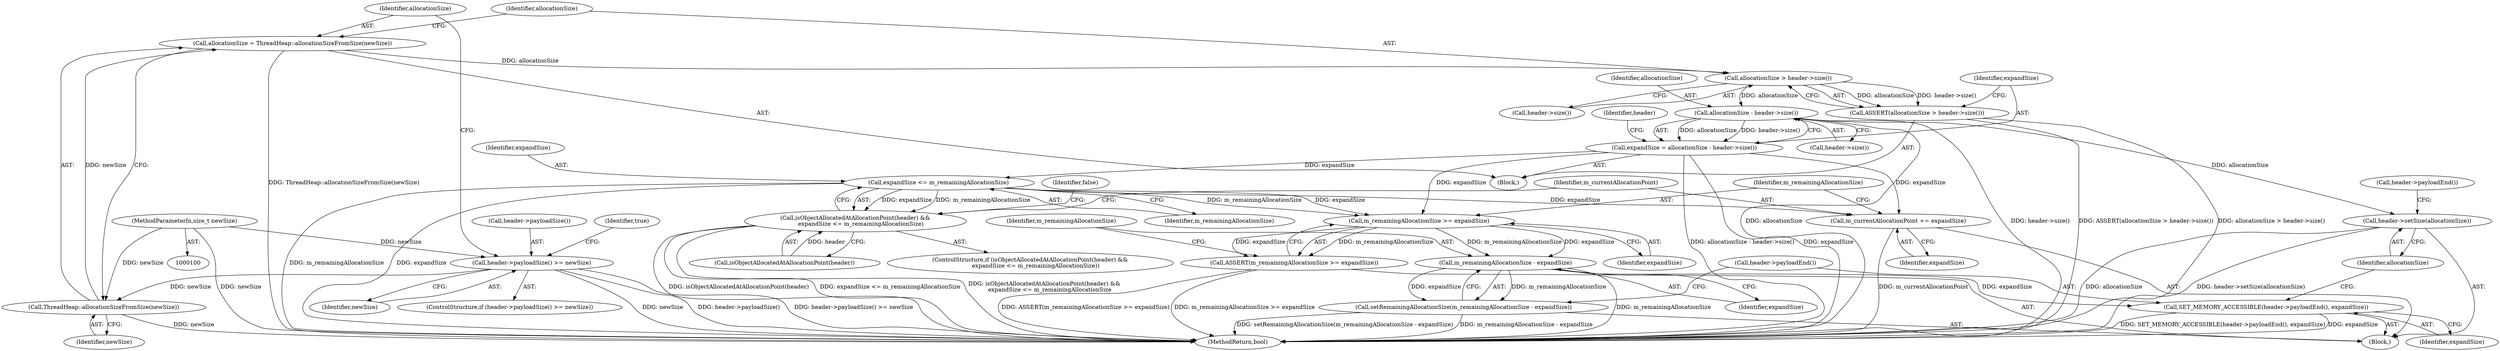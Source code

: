 digraph "0_Chrome_0749ec24fae74ec32d0567eef0e5ec43c84dbcb9_5@API" {
"1000117" [label="(Call,allocationSize > header->size())"];
"1000112" [label="(Call,allocationSize = ThreadHeap::allocationSizeFromSize(newSize))"];
"1000114" [label="(Call,ThreadHeap::allocationSizeFromSize(newSize))"];
"1000106" [label="(Call,header->payloadSize() >= newSize)"];
"1000102" [label="(MethodParameterIn,size_t newSize)"];
"1000116" [label="(Call,ASSERT(allocationSize > header->size()))"];
"1000123" [label="(Call,allocationSize - header->size())"];
"1000121" [label="(Call,expandSize = allocationSize - header->size())"];
"1000130" [label="(Call,expandSize <= m_remainingAllocationSize)"];
"1000127" [label="(Call,isObjectAllocatedAtAllocationPoint(header) &&\n      expandSize <= m_remainingAllocationSize)"];
"1000134" [label="(Call,m_currentAllocationPoint += expandSize)"];
"1000138" [label="(Call,m_remainingAllocationSize >= expandSize)"];
"1000137" [label="(Call,ASSERT(m_remainingAllocationSize >= expandSize))"];
"1000142" [label="(Call,m_remainingAllocationSize - expandSize)"];
"1000141" [label="(Call,setRemainingAllocationSize(m_remainingAllocationSize - expandSize))"];
"1000145" [label="(Call,SET_MEMORY_ACCESSIBLE(header->payloadEnd(), expandSize))"];
"1000148" [label="(Call,header->setSize(allocationSize))"];
"1000141" [label="(Call,setRemainingAllocationSize(m_remainingAllocationSize - expandSize))"];
"1000117" [label="(Call,allocationSize > header->size())"];
"1000119" [label="(Call,header->size())"];
"1000138" [label="(Call,m_remainingAllocationSize >= expandSize)"];
"1000105" [label="(ControlStructure,if (header->payloadSize() >= newSize))"];
"1000140" [label="(Identifier,expandSize)"];
"1000142" [label="(Call,m_remainingAllocationSize - expandSize)"];
"1000110" [label="(Identifier,true)"];
"1000153" [label="(Call,header->payloadEnd())"];
"1000103" [label="(Block,)"];
"1000108" [label="(Identifier,newSize)"];
"1000115" [label="(Identifier,newSize)"];
"1000123" [label="(Call,allocationSize - header->size())"];
"1000118" [label="(Identifier,allocationSize)"];
"1000136" [label="(Identifier,expandSize)"];
"1000129" [label="(Identifier,header)"];
"1000135" [label="(Identifier,m_currentAllocationPoint)"];
"1000113" [label="(Identifier,allocationSize)"];
"1000147" [label="(Identifier,expandSize)"];
"1000106" [label="(Call,header->payloadSize() >= newSize)"];
"1000112" [label="(Call,allocationSize = ThreadHeap::allocationSizeFromSize(newSize))"];
"1000131" [label="(Identifier,expandSize)"];
"1000133" [label="(Block,)"];
"1000107" [label="(Call,header->payloadSize())"];
"1000134" [label="(Call,m_currentAllocationPoint += expandSize)"];
"1000145" [label="(Call,SET_MEMORY_ACCESSIBLE(header->payloadEnd(), expandSize))"];
"1000149" [label="(Identifier,allocationSize)"];
"1000122" [label="(Identifier,expandSize)"];
"1000128" [label="(Call,isObjectAllocatedAtAllocationPoint(header))"];
"1000126" [label="(ControlStructure,if (isObjectAllocatedAtAllocationPoint(header) &&\n      expandSize <= m_remainingAllocationSize))"];
"1000102" [label="(MethodParameterIn,size_t newSize)"];
"1000125" [label="(Call,header->size())"];
"1000132" [label="(Identifier,m_remainingAllocationSize)"];
"1000116" [label="(Call,ASSERT(allocationSize > header->size()))"];
"1000158" [label="(Identifier,false)"];
"1000139" [label="(Identifier,m_remainingAllocationSize)"];
"1000137" [label="(Call,ASSERT(m_remainingAllocationSize >= expandSize))"];
"1000127" [label="(Call,isObjectAllocatedAtAllocationPoint(header) &&\n      expandSize <= m_remainingAllocationSize)"];
"1000148" [label="(Call,header->setSize(allocationSize))"];
"1000114" [label="(Call,ThreadHeap::allocationSizeFromSize(newSize))"];
"1000146" [label="(Call,header->payloadEnd())"];
"1000130" [label="(Call,expandSize <= m_remainingAllocationSize)"];
"1000159" [label="(MethodReturn,bool)"];
"1000143" [label="(Identifier,m_remainingAllocationSize)"];
"1000121" [label="(Call,expandSize = allocationSize - header->size())"];
"1000124" [label="(Identifier,allocationSize)"];
"1000144" [label="(Identifier,expandSize)"];
"1000117" -> "1000116"  [label="AST: "];
"1000117" -> "1000119"  [label="CFG: "];
"1000118" -> "1000117"  [label="AST: "];
"1000119" -> "1000117"  [label="AST: "];
"1000116" -> "1000117"  [label="CFG: "];
"1000117" -> "1000116"  [label="DDG: allocationSize"];
"1000117" -> "1000116"  [label="DDG: header->size()"];
"1000112" -> "1000117"  [label="DDG: allocationSize"];
"1000117" -> "1000123"  [label="DDG: allocationSize"];
"1000112" -> "1000103"  [label="AST: "];
"1000112" -> "1000114"  [label="CFG: "];
"1000113" -> "1000112"  [label="AST: "];
"1000114" -> "1000112"  [label="AST: "];
"1000118" -> "1000112"  [label="CFG: "];
"1000112" -> "1000159"  [label="DDG: ThreadHeap::allocationSizeFromSize(newSize)"];
"1000114" -> "1000112"  [label="DDG: newSize"];
"1000114" -> "1000115"  [label="CFG: "];
"1000115" -> "1000114"  [label="AST: "];
"1000114" -> "1000159"  [label="DDG: newSize"];
"1000106" -> "1000114"  [label="DDG: newSize"];
"1000102" -> "1000114"  [label="DDG: newSize"];
"1000106" -> "1000105"  [label="AST: "];
"1000106" -> "1000108"  [label="CFG: "];
"1000107" -> "1000106"  [label="AST: "];
"1000108" -> "1000106"  [label="AST: "];
"1000110" -> "1000106"  [label="CFG: "];
"1000113" -> "1000106"  [label="CFG: "];
"1000106" -> "1000159"  [label="DDG: newSize"];
"1000106" -> "1000159"  [label="DDG: header->payloadSize()"];
"1000106" -> "1000159"  [label="DDG: header->payloadSize() >= newSize"];
"1000102" -> "1000106"  [label="DDG: newSize"];
"1000102" -> "1000100"  [label="AST: "];
"1000102" -> "1000159"  [label="DDG: newSize"];
"1000116" -> "1000103"  [label="AST: "];
"1000122" -> "1000116"  [label="CFG: "];
"1000116" -> "1000159"  [label="DDG: allocationSize > header->size()"];
"1000116" -> "1000159"  [label="DDG: ASSERT(allocationSize > header->size())"];
"1000123" -> "1000121"  [label="AST: "];
"1000123" -> "1000125"  [label="CFG: "];
"1000124" -> "1000123"  [label="AST: "];
"1000125" -> "1000123"  [label="AST: "];
"1000121" -> "1000123"  [label="CFG: "];
"1000123" -> "1000159"  [label="DDG: header->size()"];
"1000123" -> "1000159"  [label="DDG: allocationSize"];
"1000123" -> "1000121"  [label="DDG: allocationSize"];
"1000123" -> "1000121"  [label="DDG: header->size()"];
"1000123" -> "1000148"  [label="DDG: allocationSize"];
"1000121" -> "1000103"  [label="AST: "];
"1000122" -> "1000121"  [label="AST: "];
"1000129" -> "1000121"  [label="CFG: "];
"1000121" -> "1000159"  [label="DDG: allocationSize - header->size()"];
"1000121" -> "1000159"  [label="DDG: expandSize"];
"1000121" -> "1000130"  [label="DDG: expandSize"];
"1000121" -> "1000134"  [label="DDG: expandSize"];
"1000121" -> "1000138"  [label="DDG: expandSize"];
"1000130" -> "1000127"  [label="AST: "];
"1000130" -> "1000132"  [label="CFG: "];
"1000131" -> "1000130"  [label="AST: "];
"1000132" -> "1000130"  [label="AST: "];
"1000127" -> "1000130"  [label="CFG: "];
"1000130" -> "1000159"  [label="DDG: m_remainingAllocationSize"];
"1000130" -> "1000159"  [label="DDG: expandSize"];
"1000130" -> "1000127"  [label="DDG: expandSize"];
"1000130" -> "1000127"  [label="DDG: m_remainingAllocationSize"];
"1000130" -> "1000134"  [label="DDG: expandSize"];
"1000130" -> "1000138"  [label="DDG: m_remainingAllocationSize"];
"1000130" -> "1000138"  [label="DDG: expandSize"];
"1000127" -> "1000126"  [label="AST: "];
"1000127" -> "1000128"  [label="CFG: "];
"1000128" -> "1000127"  [label="AST: "];
"1000135" -> "1000127"  [label="CFG: "];
"1000158" -> "1000127"  [label="CFG: "];
"1000127" -> "1000159"  [label="DDG: expandSize <= m_remainingAllocationSize"];
"1000127" -> "1000159"  [label="DDG: isObjectAllocatedAtAllocationPoint(header) &&\n      expandSize <= m_remainingAllocationSize"];
"1000127" -> "1000159"  [label="DDG: isObjectAllocatedAtAllocationPoint(header)"];
"1000128" -> "1000127"  [label="DDG: header"];
"1000134" -> "1000133"  [label="AST: "];
"1000134" -> "1000136"  [label="CFG: "];
"1000135" -> "1000134"  [label="AST: "];
"1000136" -> "1000134"  [label="AST: "];
"1000139" -> "1000134"  [label="CFG: "];
"1000134" -> "1000159"  [label="DDG: m_currentAllocationPoint"];
"1000138" -> "1000137"  [label="AST: "];
"1000138" -> "1000140"  [label="CFG: "];
"1000139" -> "1000138"  [label="AST: "];
"1000140" -> "1000138"  [label="AST: "];
"1000137" -> "1000138"  [label="CFG: "];
"1000138" -> "1000137"  [label="DDG: m_remainingAllocationSize"];
"1000138" -> "1000137"  [label="DDG: expandSize"];
"1000138" -> "1000142"  [label="DDG: m_remainingAllocationSize"];
"1000138" -> "1000142"  [label="DDG: expandSize"];
"1000137" -> "1000133"  [label="AST: "];
"1000143" -> "1000137"  [label="CFG: "];
"1000137" -> "1000159"  [label="DDG: m_remainingAllocationSize >= expandSize"];
"1000137" -> "1000159"  [label="DDG: ASSERT(m_remainingAllocationSize >= expandSize)"];
"1000142" -> "1000141"  [label="AST: "];
"1000142" -> "1000144"  [label="CFG: "];
"1000143" -> "1000142"  [label="AST: "];
"1000144" -> "1000142"  [label="AST: "];
"1000141" -> "1000142"  [label="CFG: "];
"1000142" -> "1000159"  [label="DDG: m_remainingAllocationSize"];
"1000142" -> "1000141"  [label="DDG: m_remainingAllocationSize"];
"1000142" -> "1000141"  [label="DDG: expandSize"];
"1000142" -> "1000145"  [label="DDG: expandSize"];
"1000141" -> "1000133"  [label="AST: "];
"1000146" -> "1000141"  [label="CFG: "];
"1000141" -> "1000159"  [label="DDG: m_remainingAllocationSize - expandSize"];
"1000141" -> "1000159"  [label="DDG: setRemainingAllocationSize(m_remainingAllocationSize - expandSize)"];
"1000145" -> "1000133"  [label="AST: "];
"1000145" -> "1000147"  [label="CFG: "];
"1000146" -> "1000145"  [label="AST: "];
"1000147" -> "1000145"  [label="AST: "];
"1000149" -> "1000145"  [label="CFG: "];
"1000145" -> "1000159"  [label="DDG: SET_MEMORY_ACCESSIBLE(header->payloadEnd(), expandSize)"];
"1000145" -> "1000159"  [label="DDG: expandSize"];
"1000148" -> "1000133"  [label="AST: "];
"1000148" -> "1000149"  [label="CFG: "];
"1000149" -> "1000148"  [label="AST: "];
"1000153" -> "1000148"  [label="CFG: "];
"1000148" -> "1000159"  [label="DDG: allocationSize"];
"1000148" -> "1000159"  [label="DDG: header->setSize(allocationSize)"];
}
